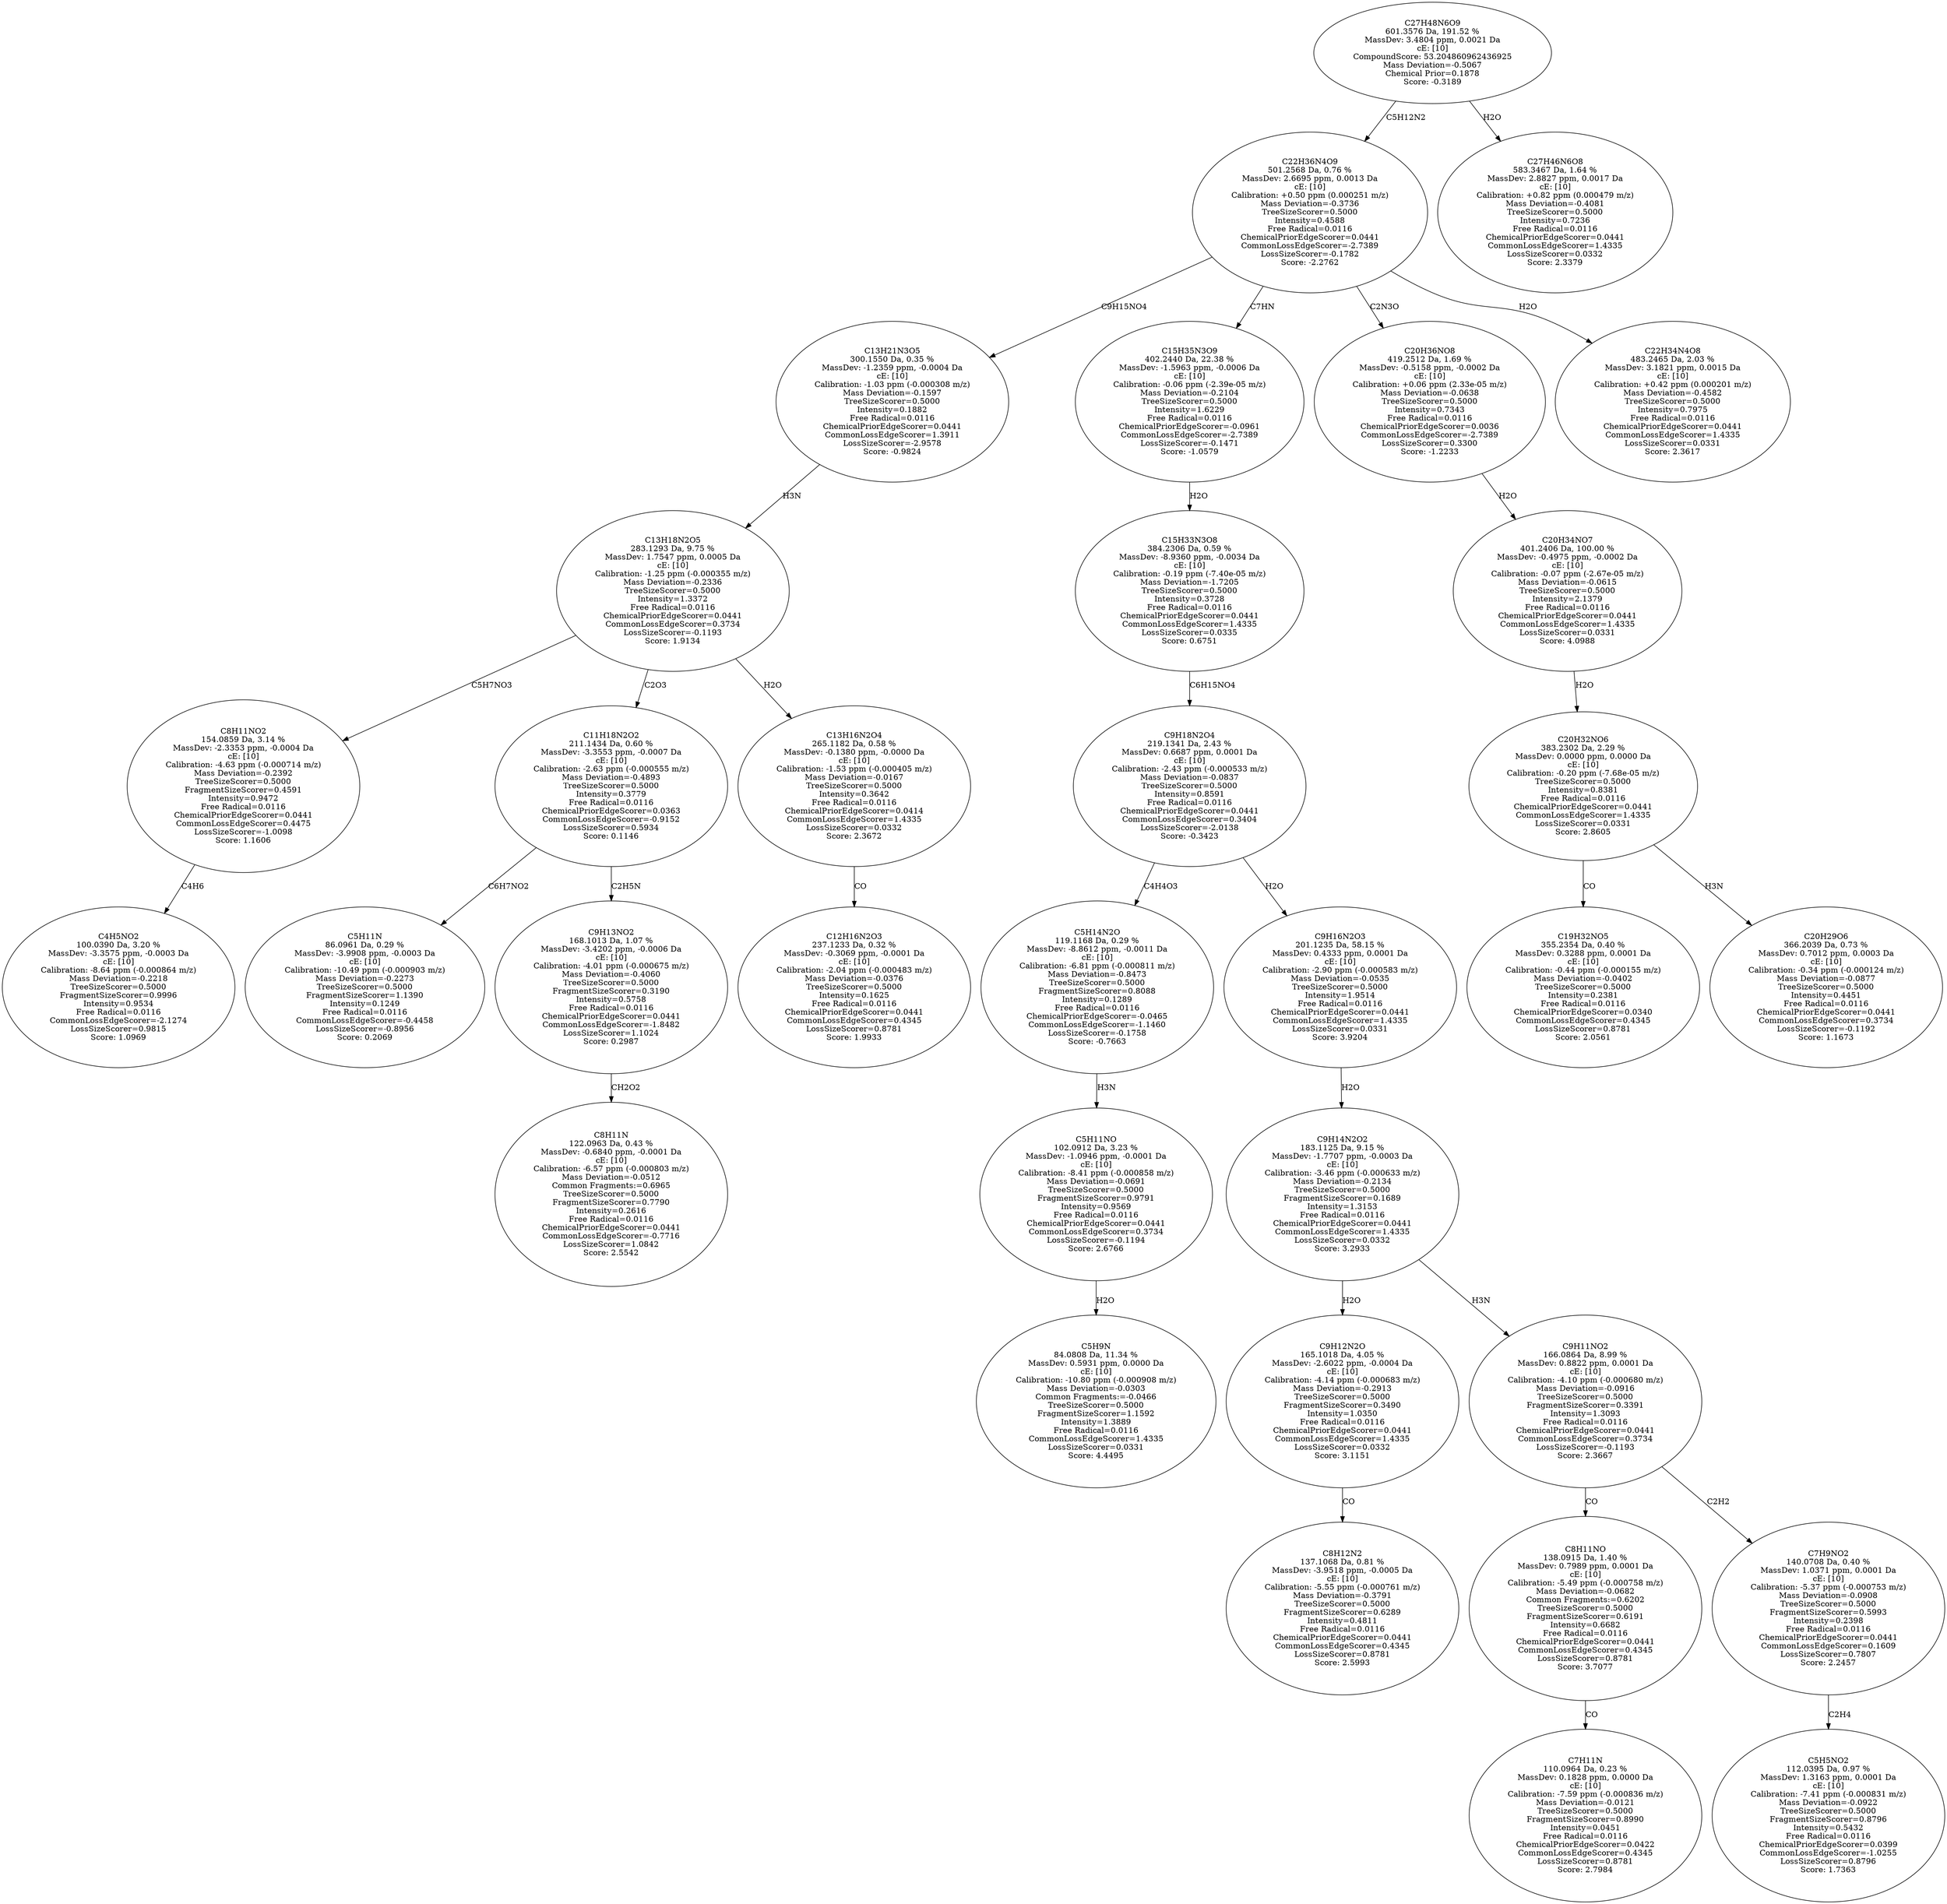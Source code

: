 strict digraph {
v1 [label="C4H5NO2\n100.0390 Da, 3.20 %\nMassDev: -3.3575 ppm, -0.0003 Da\ncE: [10]\nCalibration: -8.64 ppm (-0.000864 m/z)\nMass Deviation=-0.2218\nTreeSizeScorer=0.5000\nFragmentSizeScorer=0.9996\nIntensity=0.9534\nFree Radical=0.0116\nCommonLossEdgeScorer=-2.1274\nLossSizeScorer=0.9815\nScore: 1.0969"];
v2 [label="C8H11NO2\n154.0859 Da, 3.14 %\nMassDev: -2.3353 ppm, -0.0004 Da\ncE: [10]\nCalibration: -4.63 ppm (-0.000714 m/z)\nMass Deviation=-0.2392\nTreeSizeScorer=0.5000\nFragmentSizeScorer=0.4591\nIntensity=0.9472\nFree Radical=0.0116\nChemicalPriorEdgeScorer=0.0441\nCommonLossEdgeScorer=0.4475\nLossSizeScorer=-1.0098\nScore: 1.1606"];
v3 [label="C5H11N\n86.0961 Da, 0.29 %\nMassDev: -3.9908 ppm, -0.0003 Da\ncE: [10]\nCalibration: -10.49 ppm (-0.000903 m/z)\nMass Deviation=-0.2273\nTreeSizeScorer=0.5000\nFragmentSizeScorer=1.1390\nIntensity=0.1249\nFree Radical=0.0116\nCommonLossEdgeScorer=-0.4458\nLossSizeScorer=-0.8956\nScore: 0.2069"];
v4 [label="C8H11N\n122.0963 Da, 0.43 %\nMassDev: -0.6840 ppm, -0.0001 Da\ncE: [10]\nCalibration: -6.57 ppm (-0.000803 m/z)\nMass Deviation=-0.0512\nCommon Fragments:=0.6965\nTreeSizeScorer=0.5000\nFragmentSizeScorer=0.7790\nIntensity=0.2616\nFree Radical=0.0116\nChemicalPriorEdgeScorer=0.0441\nCommonLossEdgeScorer=-0.7716\nLossSizeScorer=1.0842\nScore: 2.5542"];
v5 [label="C9H13NO2\n168.1013 Da, 1.07 %\nMassDev: -3.4202 ppm, -0.0006 Da\ncE: [10]\nCalibration: -4.01 ppm (-0.000675 m/z)\nMass Deviation=-0.4060\nTreeSizeScorer=0.5000\nFragmentSizeScorer=0.3190\nIntensity=0.5758\nFree Radical=0.0116\nChemicalPriorEdgeScorer=0.0441\nCommonLossEdgeScorer=-1.8482\nLossSizeScorer=1.1024\nScore: 0.2987"];
v6 [label="C11H18N2O2\n211.1434 Da, 0.60 %\nMassDev: -3.3553 ppm, -0.0007 Da\ncE: [10]\nCalibration: -2.63 ppm (-0.000555 m/z)\nMass Deviation=-0.4893\nTreeSizeScorer=0.5000\nIntensity=0.3779\nFree Radical=0.0116\nChemicalPriorEdgeScorer=0.0363\nCommonLossEdgeScorer=-0.9152\nLossSizeScorer=0.5934\nScore: 0.1146"];
v7 [label="C12H16N2O3\n237.1233 Da, 0.32 %\nMassDev: -0.3069 ppm, -0.0001 Da\ncE: [10]\nCalibration: -2.04 ppm (-0.000483 m/z)\nMass Deviation=-0.0376\nTreeSizeScorer=0.5000\nIntensity=0.1625\nFree Radical=0.0116\nChemicalPriorEdgeScorer=0.0441\nCommonLossEdgeScorer=0.4345\nLossSizeScorer=0.8781\nScore: 1.9933"];
v8 [label="C13H16N2O4\n265.1182 Da, 0.58 %\nMassDev: -0.1380 ppm, -0.0000 Da\ncE: [10]\nCalibration: -1.53 ppm (-0.000405 m/z)\nMass Deviation=-0.0167\nTreeSizeScorer=0.5000\nIntensity=0.3642\nFree Radical=0.0116\nChemicalPriorEdgeScorer=0.0414\nCommonLossEdgeScorer=1.4335\nLossSizeScorer=0.0332\nScore: 2.3672"];
v9 [label="C13H18N2O5\n283.1293 Da, 9.75 %\nMassDev: 1.7547 ppm, 0.0005 Da\ncE: [10]\nCalibration: -1.25 ppm (-0.000355 m/z)\nMass Deviation=-0.2336\nTreeSizeScorer=0.5000\nIntensity=1.3372\nFree Radical=0.0116\nChemicalPriorEdgeScorer=0.0441\nCommonLossEdgeScorer=0.3734\nLossSizeScorer=-0.1193\nScore: 1.9134"];
v10 [label="C13H21N3O5\n300.1550 Da, 0.35 %\nMassDev: -1.2359 ppm, -0.0004 Da\ncE: [10]\nCalibration: -1.03 ppm (-0.000308 m/z)\nMass Deviation=-0.1597\nTreeSizeScorer=0.5000\nIntensity=0.1882\nFree Radical=0.0116\nChemicalPriorEdgeScorer=0.0441\nCommonLossEdgeScorer=1.3911\nLossSizeScorer=-2.9578\nScore: -0.9824"];
v11 [label="C5H9N\n84.0808 Da, 11.34 %\nMassDev: 0.5931 ppm, 0.0000 Da\ncE: [10]\nCalibration: -10.80 ppm (-0.000908 m/z)\nMass Deviation=-0.0303\nCommon Fragments:=-0.0466\nTreeSizeScorer=0.5000\nFragmentSizeScorer=1.1592\nIntensity=1.3889\nFree Radical=0.0116\nCommonLossEdgeScorer=1.4335\nLossSizeScorer=0.0331\nScore: 4.4495"];
v12 [label="C5H11NO\n102.0912 Da, 3.23 %\nMassDev: -1.0946 ppm, -0.0001 Da\ncE: [10]\nCalibration: -8.41 ppm (-0.000858 m/z)\nMass Deviation=-0.0691\nTreeSizeScorer=0.5000\nFragmentSizeScorer=0.9791\nIntensity=0.9569\nFree Radical=0.0116\nChemicalPriorEdgeScorer=0.0441\nCommonLossEdgeScorer=0.3734\nLossSizeScorer=-0.1194\nScore: 2.6766"];
v13 [label="C5H14N2O\n119.1168 Da, 0.29 %\nMassDev: -8.8612 ppm, -0.0011 Da\ncE: [10]\nCalibration: -6.81 ppm (-0.000811 m/z)\nMass Deviation=-0.8473\nTreeSizeScorer=0.5000\nFragmentSizeScorer=0.8088\nIntensity=0.1289\nFree Radical=0.0116\nChemicalPriorEdgeScorer=-0.0465\nCommonLossEdgeScorer=-1.1460\nLossSizeScorer=-0.1758\nScore: -0.7663"];
v14 [label="C8H12N2\n137.1068 Da, 0.81 %\nMassDev: -3.9518 ppm, -0.0005 Da\ncE: [10]\nCalibration: -5.55 ppm (-0.000761 m/z)\nMass Deviation=-0.3791\nTreeSizeScorer=0.5000\nFragmentSizeScorer=0.6289\nIntensity=0.4811\nFree Radical=0.0116\nChemicalPriorEdgeScorer=0.0441\nCommonLossEdgeScorer=0.4345\nLossSizeScorer=0.8781\nScore: 2.5993"];
v15 [label="C9H12N2O\n165.1018 Da, 4.05 %\nMassDev: -2.6022 ppm, -0.0004 Da\ncE: [10]\nCalibration: -4.14 ppm (-0.000683 m/z)\nMass Deviation=-0.2913\nTreeSizeScorer=0.5000\nFragmentSizeScorer=0.3490\nIntensity=1.0350\nFree Radical=0.0116\nChemicalPriorEdgeScorer=0.0441\nCommonLossEdgeScorer=1.4335\nLossSizeScorer=0.0332\nScore: 3.1151"];
v16 [label="C7H11N\n110.0964 Da, 0.23 %\nMassDev: 0.1828 ppm, 0.0000 Da\ncE: [10]\nCalibration: -7.59 ppm (-0.000836 m/z)\nMass Deviation=-0.0121\nTreeSizeScorer=0.5000\nFragmentSizeScorer=0.8990\nIntensity=0.0451\nFree Radical=0.0116\nChemicalPriorEdgeScorer=0.0422\nCommonLossEdgeScorer=0.4345\nLossSizeScorer=0.8781\nScore: 2.7984"];
v17 [label="C8H11NO\n138.0915 Da, 1.40 %\nMassDev: 0.7989 ppm, 0.0001 Da\ncE: [10]\nCalibration: -5.49 ppm (-0.000758 m/z)\nMass Deviation=-0.0682\nCommon Fragments:=0.6202\nTreeSizeScorer=0.5000\nFragmentSizeScorer=0.6191\nIntensity=0.6682\nFree Radical=0.0116\nChemicalPriorEdgeScorer=0.0441\nCommonLossEdgeScorer=0.4345\nLossSizeScorer=0.8781\nScore: 3.7077"];
v18 [label="C5H5NO2\n112.0395 Da, 0.97 %\nMassDev: 1.3163 ppm, 0.0001 Da\ncE: [10]\nCalibration: -7.41 ppm (-0.000831 m/z)\nMass Deviation=-0.0922\nTreeSizeScorer=0.5000\nFragmentSizeScorer=0.8796\nIntensity=0.5432\nFree Radical=0.0116\nChemicalPriorEdgeScorer=0.0399\nCommonLossEdgeScorer=-1.0255\nLossSizeScorer=0.8796\nScore: 1.7363"];
v19 [label="C7H9NO2\n140.0708 Da, 0.40 %\nMassDev: 1.0371 ppm, 0.0001 Da\ncE: [10]\nCalibration: -5.37 ppm (-0.000753 m/z)\nMass Deviation=-0.0908\nTreeSizeScorer=0.5000\nFragmentSizeScorer=0.5993\nIntensity=0.2398\nFree Radical=0.0116\nChemicalPriorEdgeScorer=0.0441\nCommonLossEdgeScorer=0.1609\nLossSizeScorer=0.7807\nScore: 2.2457"];
v20 [label="C9H11NO2\n166.0864 Da, 8.99 %\nMassDev: 0.8822 ppm, 0.0001 Da\ncE: [10]\nCalibration: -4.10 ppm (-0.000680 m/z)\nMass Deviation=-0.0916\nTreeSizeScorer=0.5000\nFragmentSizeScorer=0.3391\nIntensity=1.3093\nFree Radical=0.0116\nChemicalPriorEdgeScorer=0.0441\nCommonLossEdgeScorer=0.3734\nLossSizeScorer=-0.1193\nScore: 2.3667"];
v21 [label="C9H14N2O2\n183.1125 Da, 9.15 %\nMassDev: -1.7707 ppm, -0.0003 Da\ncE: [10]\nCalibration: -3.46 ppm (-0.000633 m/z)\nMass Deviation=-0.2134\nTreeSizeScorer=0.5000\nFragmentSizeScorer=0.1689\nIntensity=1.3153\nFree Radical=0.0116\nChemicalPriorEdgeScorer=0.0441\nCommonLossEdgeScorer=1.4335\nLossSizeScorer=0.0332\nScore: 3.2933"];
v22 [label="C9H16N2O3\n201.1235 Da, 58.15 %\nMassDev: 0.4333 ppm, 0.0001 Da\ncE: [10]\nCalibration: -2.90 ppm (-0.000583 m/z)\nMass Deviation=-0.0535\nTreeSizeScorer=0.5000\nIntensity=1.9514\nFree Radical=0.0116\nChemicalPriorEdgeScorer=0.0441\nCommonLossEdgeScorer=1.4335\nLossSizeScorer=0.0331\nScore: 3.9204"];
v23 [label="C9H18N2O4\n219.1341 Da, 2.43 %\nMassDev: 0.6687 ppm, 0.0001 Da\ncE: [10]\nCalibration: -2.43 ppm (-0.000533 m/z)\nMass Deviation=-0.0837\nTreeSizeScorer=0.5000\nIntensity=0.8591\nFree Radical=0.0116\nChemicalPriorEdgeScorer=0.0441\nCommonLossEdgeScorer=0.3404\nLossSizeScorer=-2.0138\nScore: -0.3423"];
v24 [label="C15H33N3O8\n384.2306 Da, 0.59 %\nMassDev: -8.9360 ppm, -0.0034 Da\ncE: [10]\nCalibration: -0.19 ppm (-7.40e-05 m/z)\nMass Deviation=-1.7205\nTreeSizeScorer=0.5000\nIntensity=0.3728\nFree Radical=0.0116\nChemicalPriorEdgeScorer=0.0441\nCommonLossEdgeScorer=1.4335\nLossSizeScorer=0.0335\nScore: 0.6751"];
v25 [label="C15H35N3O9\n402.2440 Da, 22.38 %\nMassDev: -1.5963 ppm, -0.0006 Da\ncE: [10]\nCalibration: -0.06 ppm (-2.39e-05 m/z)\nMass Deviation=-0.2104\nTreeSizeScorer=0.5000\nIntensity=1.6229\nFree Radical=0.0116\nChemicalPriorEdgeScorer=-0.0961\nCommonLossEdgeScorer=-2.7389\nLossSizeScorer=-0.1471\nScore: -1.0579"];
v26 [label="C19H32NO5\n355.2354 Da, 0.40 %\nMassDev: 0.3288 ppm, 0.0001 Da\ncE: [10]\nCalibration: -0.44 ppm (-0.000155 m/z)\nMass Deviation=-0.0402\nTreeSizeScorer=0.5000\nIntensity=0.2381\nFree Radical=0.0116\nChemicalPriorEdgeScorer=0.0340\nCommonLossEdgeScorer=0.4345\nLossSizeScorer=0.8781\nScore: 2.0561"];
v27 [label="C20H29O6\n366.2039 Da, 0.73 %\nMassDev: 0.7012 ppm, 0.0003 Da\ncE: [10]\nCalibration: -0.34 ppm (-0.000124 m/z)\nMass Deviation=-0.0877\nTreeSizeScorer=0.5000\nIntensity=0.4451\nFree Radical=0.0116\nChemicalPriorEdgeScorer=0.0441\nCommonLossEdgeScorer=0.3734\nLossSizeScorer=-0.1192\nScore: 1.1673"];
v28 [label="C20H32NO6\n383.2302 Da, 2.29 %\nMassDev: 0.0000 ppm, 0.0000 Da\ncE: [10]\nCalibration: -0.20 ppm (-7.68e-05 m/z)\nTreeSizeScorer=0.5000\nIntensity=0.8381\nFree Radical=0.0116\nChemicalPriorEdgeScorer=0.0441\nCommonLossEdgeScorer=1.4335\nLossSizeScorer=0.0331\nScore: 2.8605"];
v29 [label="C20H34NO7\n401.2406 Da, 100.00 %\nMassDev: -0.4975 ppm, -0.0002 Da\ncE: [10]\nCalibration: -0.07 ppm (-2.67e-05 m/z)\nMass Deviation=-0.0615\nTreeSizeScorer=0.5000\nIntensity=2.1379\nFree Radical=0.0116\nChemicalPriorEdgeScorer=0.0441\nCommonLossEdgeScorer=1.4335\nLossSizeScorer=0.0331\nScore: 4.0988"];
v30 [label="C20H36NO8\n419.2512 Da, 1.69 %\nMassDev: -0.5158 ppm, -0.0002 Da\ncE: [10]\nCalibration: +0.06 ppm (2.33e-05 m/z)\nMass Deviation=-0.0638\nTreeSizeScorer=0.5000\nIntensity=0.7343\nFree Radical=0.0116\nChemicalPriorEdgeScorer=0.0036\nCommonLossEdgeScorer=-2.7389\nLossSizeScorer=0.3300\nScore: -1.2233"];
v31 [label="C22H34N4O8\n483.2465 Da, 2.03 %\nMassDev: 3.1821 ppm, 0.0015 Da\ncE: [10]\nCalibration: +0.42 ppm (0.000201 m/z)\nMass Deviation=-0.4582\nTreeSizeScorer=0.5000\nIntensity=0.7975\nFree Radical=0.0116\nChemicalPriorEdgeScorer=0.0441\nCommonLossEdgeScorer=1.4335\nLossSizeScorer=0.0331\nScore: 2.3617"];
v32 [label="C22H36N4O9\n501.2568 Da, 0.76 %\nMassDev: 2.6695 ppm, 0.0013 Da\ncE: [10]\nCalibration: +0.50 ppm (0.000251 m/z)\nMass Deviation=-0.3736\nTreeSizeScorer=0.5000\nIntensity=0.4588\nFree Radical=0.0116\nChemicalPriorEdgeScorer=0.0441\nCommonLossEdgeScorer=-2.7389\nLossSizeScorer=-0.1782\nScore: -2.2762"];
v33 [label="C27H46N6O8\n583.3467 Da, 1.64 %\nMassDev: 2.8827 ppm, 0.0017 Da\ncE: [10]\nCalibration: +0.82 ppm (0.000479 m/z)\nMass Deviation=-0.4081\nTreeSizeScorer=0.5000\nIntensity=0.7236\nFree Radical=0.0116\nChemicalPriorEdgeScorer=0.0441\nCommonLossEdgeScorer=1.4335\nLossSizeScorer=0.0332\nScore: 2.3379"];
v34 [label="C27H48N6O9\n601.3576 Da, 191.52 %\nMassDev: 3.4804 ppm, 0.0021 Da\ncE: [10]\nCompoundScore: 53.204860962436925\nMass Deviation=-0.5067\nChemical Prior=0.1878\nScore: -0.3189"];
v2 -> v1 [label="C4H6"];
v9 -> v2 [label="C5H7NO3"];
v6 -> v3 [label="C6H7NO2"];
v5 -> v4 [label="CH2O2"];
v6 -> v5 [label="C2H5N"];
v9 -> v6 [label="C2O3"];
v8 -> v7 [label="CO"];
v9 -> v8 [label="H2O"];
v10 -> v9 [label="H3N"];
v32 -> v10 [label="C9H15NO4"];
v12 -> v11 [label="H2O"];
v13 -> v12 [label="H3N"];
v23 -> v13 [label="C4H4O3"];
v15 -> v14 [label="CO"];
v21 -> v15 [label="H2O"];
v17 -> v16 [label="CO"];
v20 -> v17 [label="CO"];
v19 -> v18 [label="C2H4"];
v20 -> v19 [label="C2H2"];
v21 -> v20 [label="H3N"];
v22 -> v21 [label="H2O"];
v23 -> v22 [label="H2O"];
v24 -> v23 [label="C6H15NO4"];
v25 -> v24 [label="H2O"];
v32 -> v25 [label="C7HN"];
v28 -> v26 [label="CO"];
v28 -> v27 [label="H3N"];
v29 -> v28 [label="H2O"];
v30 -> v29 [label="H2O"];
v32 -> v30 [label="C2N3O"];
v32 -> v31 [label="H2O"];
v34 -> v32 [label="C5H12N2"];
v34 -> v33 [label="H2O"];
}